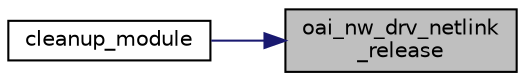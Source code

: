 digraph "oai_nw_drv_netlink_release"
{
 // LATEX_PDF_SIZE
  edge [fontname="Helvetica",fontsize="10",labelfontname="Helvetica",labelfontsize="10"];
  node [fontname="Helvetica",fontsize="10",shape=record];
  rankdir="RL";
  Node1 [label="oai_nw_drv_netlink\l_release",height=0.2,width=0.4,color="black", fillcolor="grey75", style="filled", fontcolor="black",tooltip=" "];
  Node1 -> Node2 [dir="back",color="midnightblue",fontsize="10",style="solid",fontname="Helvetica"];
  Node2 [label="cleanup_module",height=0.2,width=0.4,color="black", fillcolor="white", style="filled",URL="$LITE_2device_8c.html#abb8e1606224e802418862b898888063a",tooltip=" "];
}
